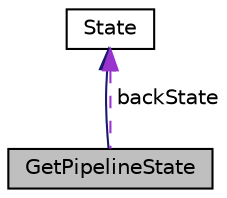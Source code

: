digraph "GetPipelineState"
{
 // LATEX_PDF_SIZE
  edge [fontname="Helvetica",fontsize="10",labelfontname="Helvetica",labelfontsize="10"];
  node [fontname="Helvetica",fontsize="10",shape=record];
  Node1 [label="GetPipelineState",height=0.2,width=0.4,color="black", fillcolor="grey75", style="filled", fontcolor="black",tooltip="Class that represents a state for obtaining the network pipelines."];
  Node2 -> Node1 [dir="back",color="midnightblue",fontsize="10",style="solid"];
  Node2 [label="State",height=0.2,width=0.4,color="black", fillcolor="white", style="filled",URL="$class_state.html",tooltip="Abstract base class representing an app state within the water supply analysis system."];
  Node2 -> Node1 [dir="back",color="darkorchid3",fontsize="10",style="dashed",label=" backState" ];
}
